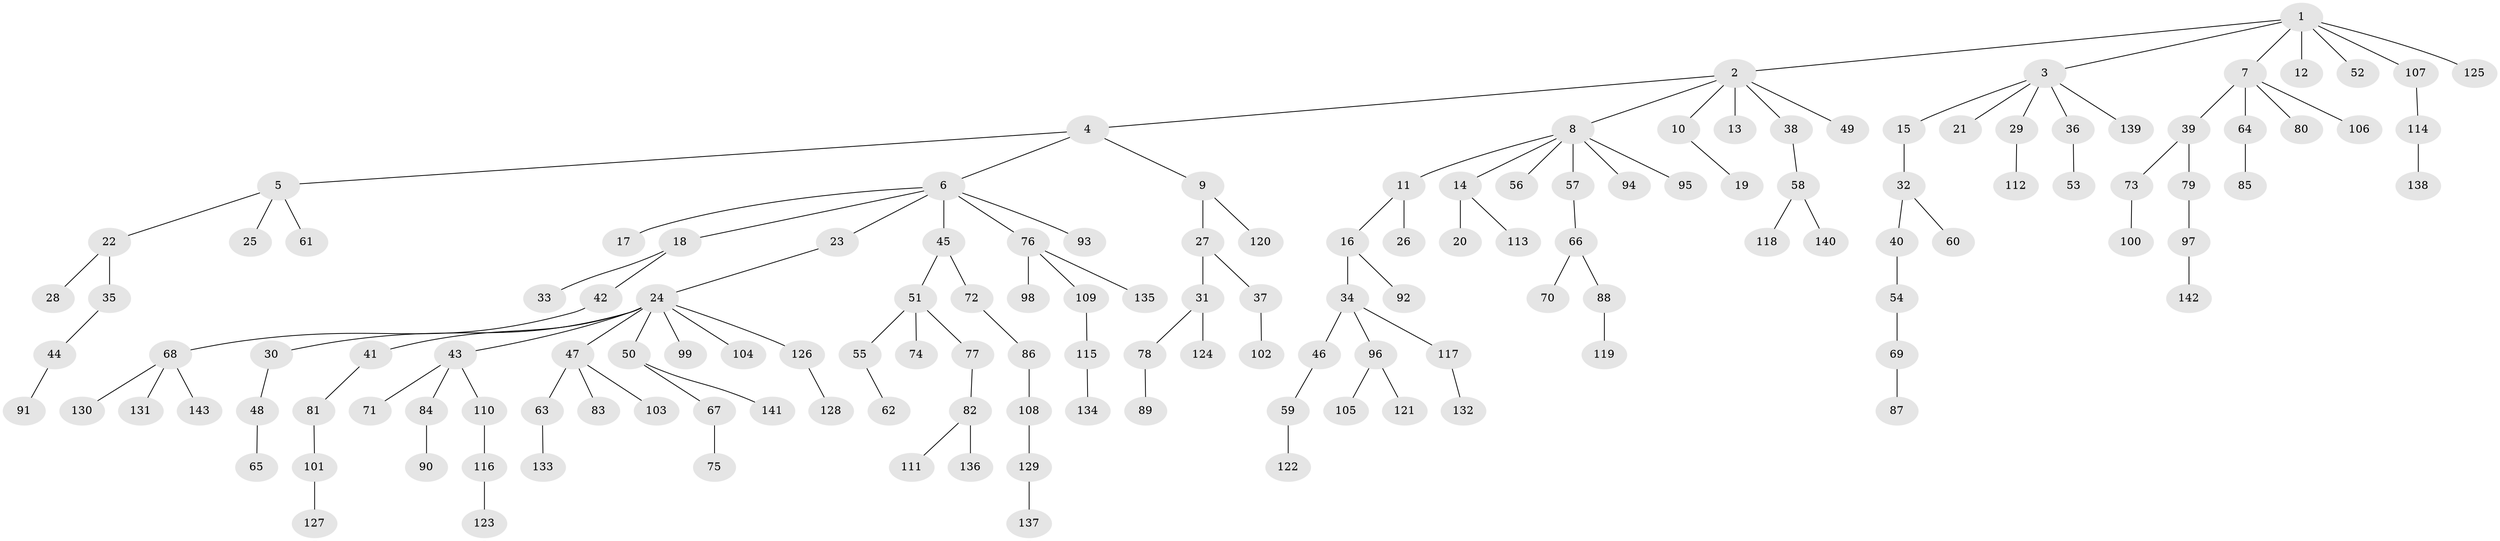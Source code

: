 // Generated by graph-tools (version 1.1) at 2025/02/03/09/25 03:02:23]
// undirected, 143 vertices, 142 edges
graph export_dot {
graph [start="1"]
  node [color=gray90,style=filled];
  1;
  2;
  3;
  4;
  5;
  6;
  7;
  8;
  9;
  10;
  11;
  12;
  13;
  14;
  15;
  16;
  17;
  18;
  19;
  20;
  21;
  22;
  23;
  24;
  25;
  26;
  27;
  28;
  29;
  30;
  31;
  32;
  33;
  34;
  35;
  36;
  37;
  38;
  39;
  40;
  41;
  42;
  43;
  44;
  45;
  46;
  47;
  48;
  49;
  50;
  51;
  52;
  53;
  54;
  55;
  56;
  57;
  58;
  59;
  60;
  61;
  62;
  63;
  64;
  65;
  66;
  67;
  68;
  69;
  70;
  71;
  72;
  73;
  74;
  75;
  76;
  77;
  78;
  79;
  80;
  81;
  82;
  83;
  84;
  85;
  86;
  87;
  88;
  89;
  90;
  91;
  92;
  93;
  94;
  95;
  96;
  97;
  98;
  99;
  100;
  101;
  102;
  103;
  104;
  105;
  106;
  107;
  108;
  109;
  110;
  111;
  112;
  113;
  114;
  115;
  116;
  117;
  118;
  119;
  120;
  121;
  122;
  123;
  124;
  125;
  126;
  127;
  128;
  129;
  130;
  131;
  132;
  133;
  134;
  135;
  136;
  137;
  138;
  139;
  140;
  141;
  142;
  143;
  1 -- 2;
  1 -- 3;
  1 -- 7;
  1 -- 12;
  1 -- 52;
  1 -- 107;
  1 -- 125;
  2 -- 4;
  2 -- 8;
  2 -- 10;
  2 -- 13;
  2 -- 38;
  2 -- 49;
  3 -- 15;
  3 -- 21;
  3 -- 29;
  3 -- 36;
  3 -- 139;
  4 -- 5;
  4 -- 6;
  4 -- 9;
  5 -- 22;
  5 -- 25;
  5 -- 61;
  6 -- 17;
  6 -- 18;
  6 -- 23;
  6 -- 45;
  6 -- 76;
  6 -- 93;
  7 -- 39;
  7 -- 64;
  7 -- 80;
  7 -- 106;
  8 -- 11;
  8 -- 14;
  8 -- 56;
  8 -- 57;
  8 -- 94;
  8 -- 95;
  9 -- 27;
  9 -- 120;
  10 -- 19;
  11 -- 16;
  11 -- 26;
  14 -- 20;
  14 -- 113;
  15 -- 32;
  16 -- 34;
  16 -- 92;
  18 -- 33;
  18 -- 42;
  22 -- 28;
  22 -- 35;
  23 -- 24;
  24 -- 30;
  24 -- 41;
  24 -- 43;
  24 -- 47;
  24 -- 50;
  24 -- 99;
  24 -- 104;
  24 -- 126;
  27 -- 31;
  27 -- 37;
  29 -- 112;
  30 -- 48;
  31 -- 78;
  31 -- 124;
  32 -- 40;
  32 -- 60;
  34 -- 46;
  34 -- 96;
  34 -- 117;
  35 -- 44;
  36 -- 53;
  37 -- 102;
  38 -- 58;
  39 -- 73;
  39 -- 79;
  40 -- 54;
  41 -- 81;
  42 -- 68;
  43 -- 71;
  43 -- 84;
  43 -- 110;
  44 -- 91;
  45 -- 51;
  45 -- 72;
  46 -- 59;
  47 -- 63;
  47 -- 83;
  47 -- 103;
  48 -- 65;
  50 -- 67;
  50 -- 141;
  51 -- 55;
  51 -- 74;
  51 -- 77;
  54 -- 69;
  55 -- 62;
  57 -- 66;
  58 -- 118;
  58 -- 140;
  59 -- 122;
  63 -- 133;
  64 -- 85;
  66 -- 70;
  66 -- 88;
  67 -- 75;
  68 -- 130;
  68 -- 131;
  68 -- 143;
  69 -- 87;
  72 -- 86;
  73 -- 100;
  76 -- 98;
  76 -- 109;
  76 -- 135;
  77 -- 82;
  78 -- 89;
  79 -- 97;
  81 -- 101;
  82 -- 111;
  82 -- 136;
  84 -- 90;
  86 -- 108;
  88 -- 119;
  96 -- 105;
  96 -- 121;
  97 -- 142;
  101 -- 127;
  107 -- 114;
  108 -- 129;
  109 -- 115;
  110 -- 116;
  114 -- 138;
  115 -- 134;
  116 -- 123;
  117 -- 132;
  126 -- 128;
  129 -- 137;
}

